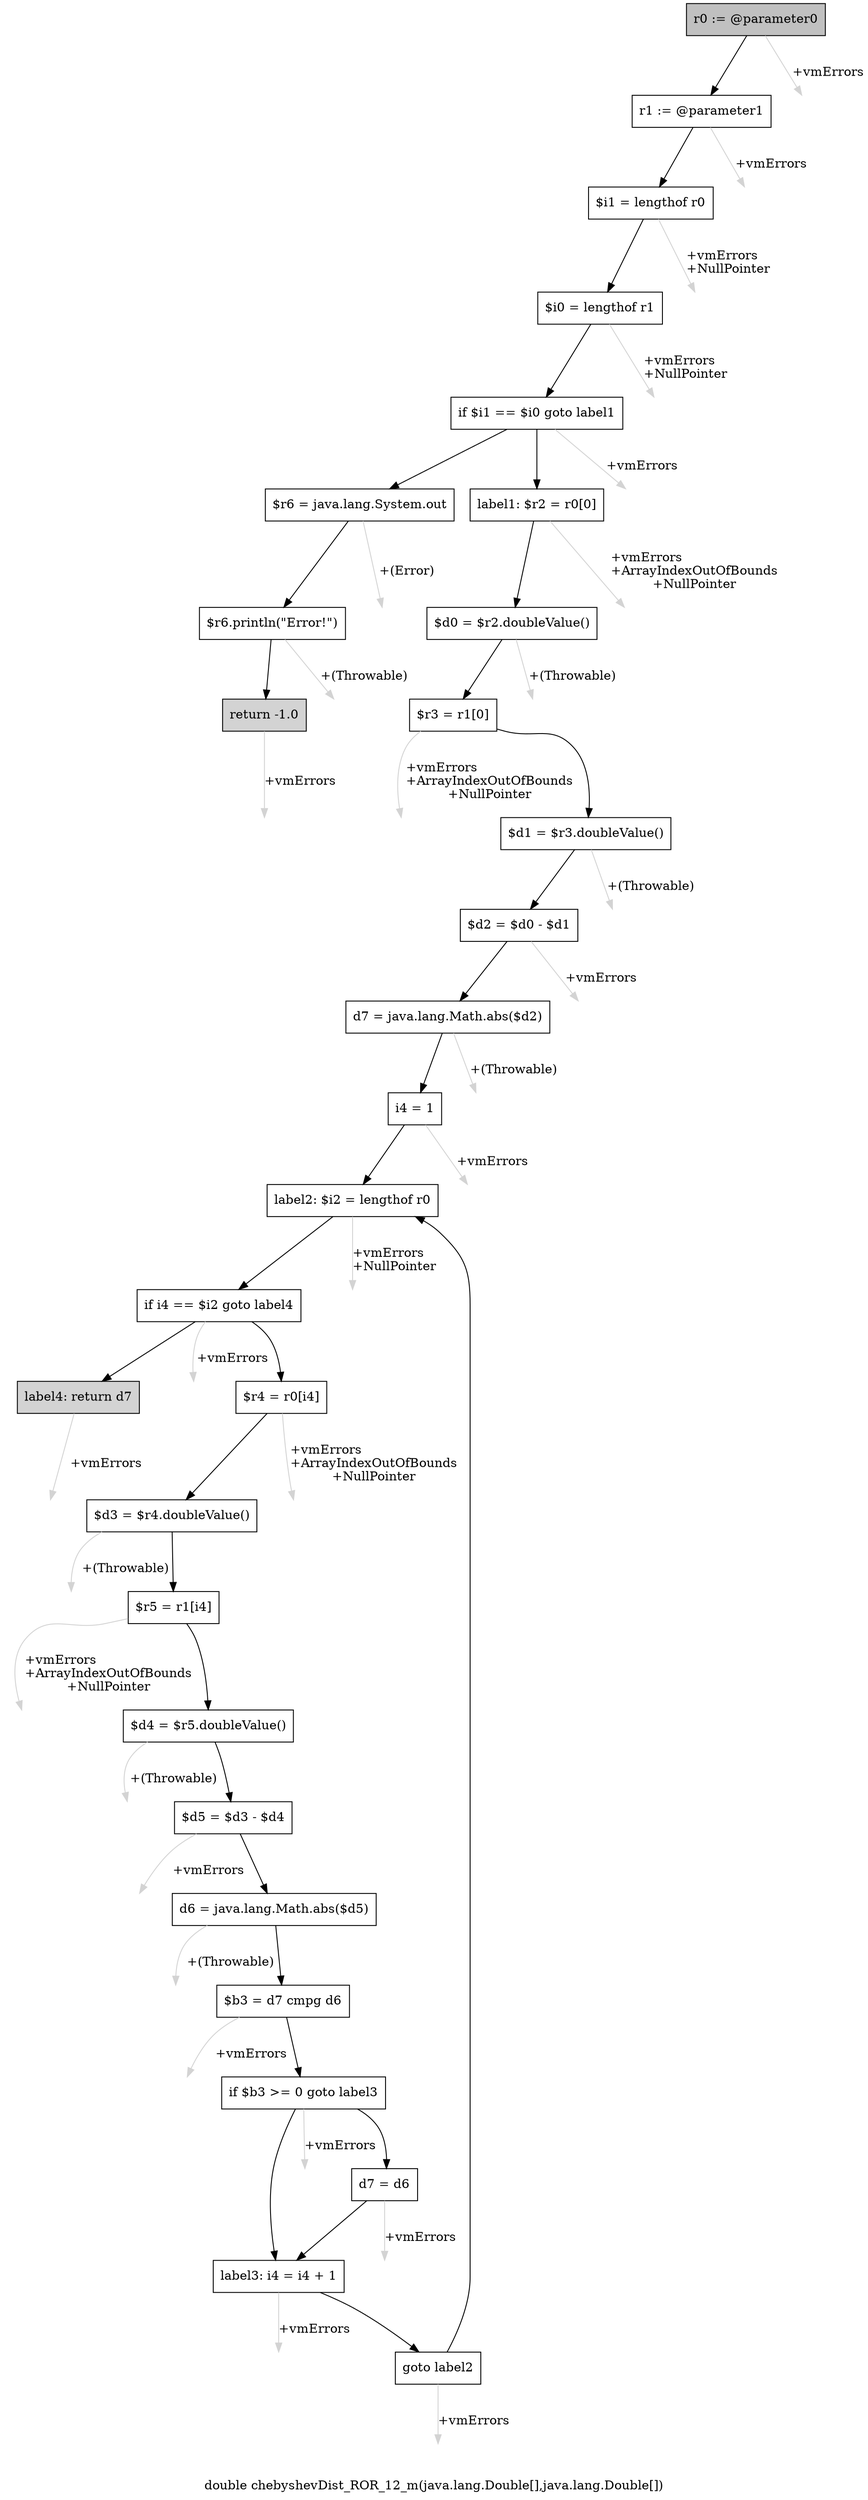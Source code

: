 digraph "double chebyshevDist_ROR_12_m(java.lang.Double[],java.lang.Double[])" {
    label="double chebyshevDist_ROR_12_m(java.lang.Double[],java.lang.Double[])";
    node [shape=box];
    "0" [style=filled,fillcolor=gray,label="r0 := @parameter0",];
    "1" [label="r1 := @parameter1",];
    "0"->"1" [color=black,];
    "29" [style=invis,label="Esc",];
    "0"->"29" [color=lightgray,label="\l+vmErrors",];
    "2" [label="$i1 = lengthof r0",];
    "1"->"2" [color=black,];
    "30" [style=invis,label="Esc",];
    "1"->"30" [color=lightgray,label="\l+vmErrors",];
    "3" [label="$i0 = lengthof r1",];
    "2"->"3" [color=black,];
    "31" [style=invis,label="Esc",];
    "2"->"31" [color=lightgray,label="\l+vmErrors\l+NullPointer",];
    "4" [label="if $i1 == $i0 goto label1",];
    "3"->"4" [color=black,];
    "32" [style=invis,label="Esc",];
    "3"->"32" [color=lightgray,label="\l+vmErrors\l+NullPointer",];
    "5" [label="$r6 = java.lang.System.out",];
    "4"->"5" [color=black,];
    "8" [label="label1: $r2 = r0[0]",];
    "4"->"8" [color=black,];
    "33" [style=invis,label="Esc",];
    "4"->"33" [color=lightgray,label="\l+vmErrors",];
    "6" [label="$r6.println(\"Error!\")",];
    "5"->"6" [color=black,];
    "34" [style=invis,label="Esc",];
    "5"->"34" [color=lightgray,label="\l+(Error)",];
    "7" [style=filled,fillcolor=lightgray,label="return -1.0",];
    "6"->"7" [color=black,];
    "35" [style=invis,label="Esc",];
    "6"->"35" [color=lightgray,label="\l+(Throwable)",];
    "36" [style=invis,label="Esc",];
    "7"->"36" [color=lightgray,label="\l+vmErrors",];
    "9" [label="$d0 = $r2.doubleValue()",];
    "8"->"9" [color=black,];
    "37" [style=invis,label="Esc",];
    "8"->"37" [color=lightgray,label="\l+vmErrors\l+ArrayIndexOutOfBounds\l+NullPointer",];
    "10" [label="$r3 = r1[0]",];
    "9"->"10" [color=black,];
    "38" [style=invis,label="Esc",];
    "9"->"38" [color=lightgray,label="\l+(Throwable)",];
    "11" [label="$d1 = $r3.doubleValue()",];
    "10"->"11" [color=black,];
    "39" [style=invis,label="Esc",];
    "10"->"39" [color=lightgray,label="\l+vmErrors\l+ArrayIndexOutOfBounds\l+NullPointer",];
    "12" [label="$d2 = $d0 - $d1",];
    "11"->"12" [color=black,];
    "40" [style=invis,label="Esc",];
    "11"->"40" [color=lightgray,label="\l+(Throwable)",];
    "13" [label="d7 = java.lang.Math.abs($d2)",];
    "12"->"13" [color=black,];
    "41" [style=invis,label="Esc",];
    "12"->"41" [color=lightgray,label="\l+vmErrors",];
    "14" [label="i4 = 1",];
    "13"->"14" [color=black,];
    "42" [style=invis,label="Esc",];
    "13"->"42" [color=lightgray,label="\l+(Throwable)",];
    "15" [label="label2: $i2 = lengthof r0",];
    "14"->"15" [color=black,];
    "43" [style=invis,label="Esc",];
    "14"->"43" [color=lightgray,label="\l+vmErrors",];
    "16" [label="if i4 == $i2 goto label4",];
    "15"->"16" [color=black,];
    "44" [style=invis,label="Esc",];
    "15"->"44" [color=lightgray,label="\l+vmErrors\l+NullPointer",];
    "17" [label="$r4 = r0[i4]",];
    "16"->"17" [color=black,];
    "28" [style=filled,fillcolor=lightgray,label="label4: return d7",];
    "16"->"28" [color=black,];
    "45" [style=invis,label="Esc",];
    "16"->"45" [color=lightgray,label="\l+vmErrors",];
    "18" [label="$d3 = $r4.doubleValue()",];
    "17"->"18" [color=black,];
    "46" [style=invis,label="Esc",];
    "17"->"46" [color=lightgray,label="\l+vmErrors\l+ArrayIndexOutOfBounds\l+NullPointer",];
    "19" [label="$r5 = r1[i4]",];
    "18"->"19" [color=black,];
    "47" [style=invis,label="Esc",];
    "18"->"47" [color=lightgray,label="\l+(Throwable)",];
    "20" [label="$d4 = $r5.doubleValue()",];
    "19"->"20" [color=black,];
    "48" [style=invis,label="Esc",];
    "19"->"48" [color=lightgray,label="\l+vmErrors\l+ArrayIndexOutOfBounds\l+NullPointer",];
    "21" [label="$d5 = $d3 - $d4",];
    "20"->"21" [color=black,];
    "49" [style=invis,label="Esc",];
    "20"->"49" [color=lightgray,label="\l+(Throwable)",];
    "22" [label="d6 = java.lang.Math.abs($d5)",];
    "21"->"22" [color=black,];
    "50" [style=invis,label="Esc",];
    "21"->"50" [color=lightgray,label="\l+vmErrors",];
    "23" [label="$b3 = d7 cmpg d6",];
    "22"->"23" [color=black,];
    "51" [style=invis,label="Esc",];
    "22"->"51" [color=lightgray,label="\l+(Throwable)",];
    "24" [label="if $b3 >= 0 goto label3",];
    "23"->"24" [color=black,];
    "52" [style=invis,label="Esc",];
    "23"->"52" [color=lightgray,label="\l+vmErrors",];
    "25" [label="d7 = d6",];
    "24"->"25" [color=black,];
    "26" [label="label3: i4 = i4 + 1",];
    "24"->"26" [color=black,];
    "53" [style=invis,label="Esc",];
    "24"->"53" [color=lightgray,label="\l+vmErrors",];
    "25"->"26" [color=black,];
    "54" [style=invis,label="Esc",];
    "25"->"54" [color=lightgray,label="\l+vmErrors",];
    "27" [label="goto label2",];
    "26"->"27" [color=black,];
    "55" [style=invis,label="Esc",];
    "26"->"55" [color=lightgray,label="\l+vmErrors",];
    "27"->"15" [color=black,];
    "56" [style=invis,label="Esc",];
    "27"->"56" [color=lightgray,label="\l+vmErrors",];
    "57" [style=invis,label="Esc",];
    "28"->"57" [color=lightgray,label="\l+vmErrors",];
}
